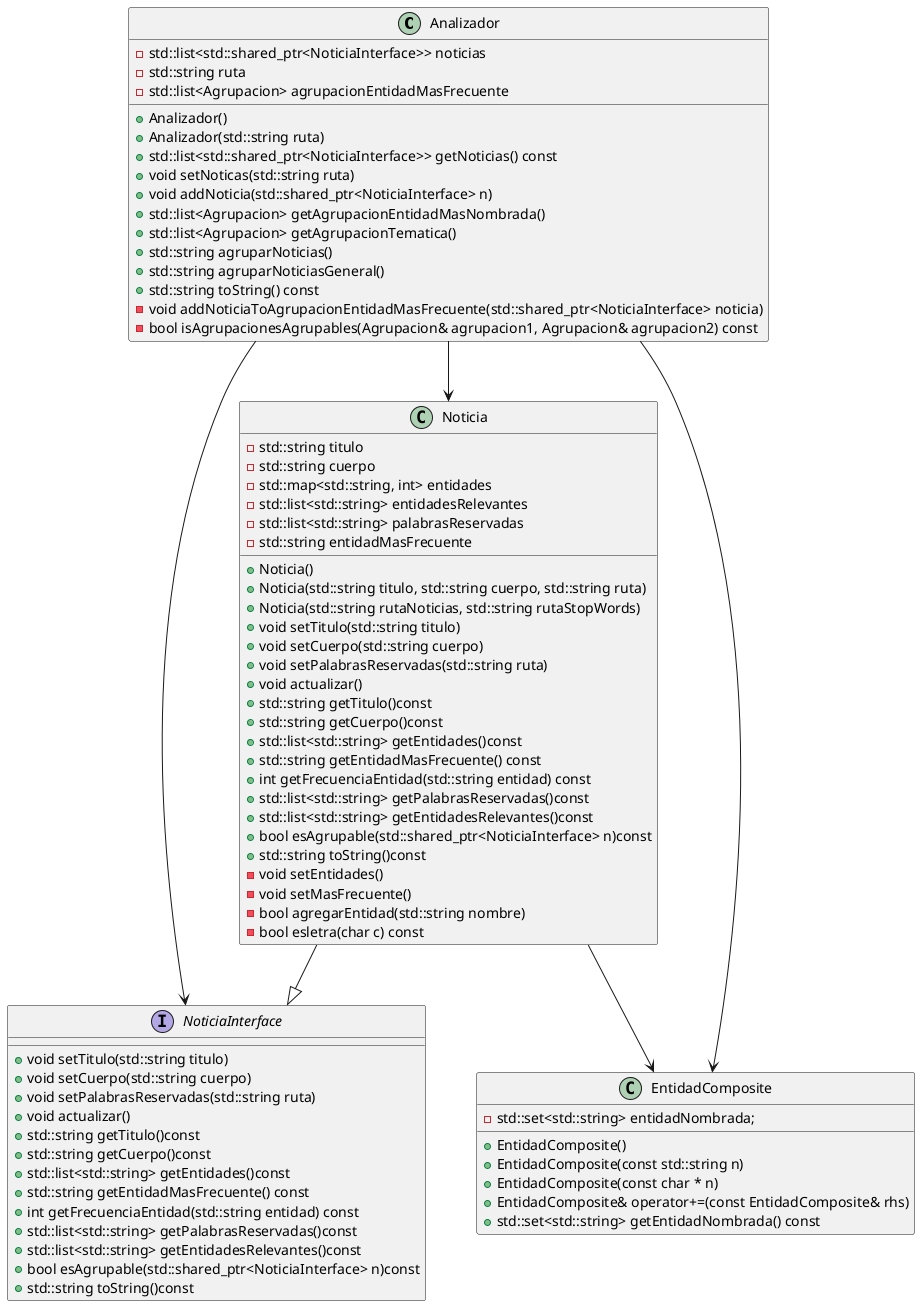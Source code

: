 @startuml
Analizador --> Noticia
Analizador --> NoticiaInterface
Analizador --> EntidadComposite
Noticia --|> NoticiaInterface
Noticia --> EntidadComposite

class Analizador {
    -std::list<std::shared_ptr<NoticiaInterface>> noticias
    -std::string ruta
    -std::list<Agrupacion> agrupacionEntidadMasFrecuente
    +Analizador()
    +Analizador(std::string ruta)
    +std::list<std::shared_ptr<NoticiaInterface>> getNoticias() const
    +void setNoticas(std::string ruta)
    +void addNoticia(std::shared_ptr<NoticiaInterface> n)
    +std::list<Agrupacion> getAgrupacionEntidadMasNombrada()
    +std::list<Agrupacion> getAgrupacionTematica()
    +std::string agruparNoticias()
    +std::string agruparNoticiasGeneral()
    +std::string toString() const
    -void addNoticiaToAgrupacionEntidadMasFrecuente(std::shared_ptr<NoticiaInterface> noticia)
    -bool isAgrupacionesAgrupables(Agrupacion& agrupacion1, Agrupacion& agrupacion2) const
}
interface NoticiaInterface {
    +void setTitulo(std::string titulo)
    +void setCuerpo(std::string cuerpo)
    +void setPalabrasReservadas(std::string ruta)
    +void actualizar()
    +std::string getTitulo()const
    +std::string getCuerpo()const
    +std::list<std::string> getEntidades()const
    +std::string getEntidadMasFrecuente() const
    +int getFrecuenciaEntidad(std::string entidad) const
    +std::list<std::string> getPalabrasReservadas()const
    +std::list<std::string> getEntidadesRelevantes()const
    +bool esAgrupable(std::shared_ptr<NoticiaInterface> n)const
    +std::string toString()const
}
class Noticia {
    -std::string titulo
    -std::string cuerpo
    -std::map<std::string, int> entidades
    -std::list<std::string> entidadesRelevantes
    -std::list<std::string> palabrasReservadas
    -std::string entidadMasFrecuente
    +Noticia()
    +Noticia(std::string titulo, std::string cuerpo, std::string ruta)
    +Noticia(std::string rutaNoticias, std::string rutaStopWords)
    +void setTitulo(std::string titulo)
    +void setCuerpo(std::string cuerpo)
    +void setPalabrasReservadas(std::string ruta)
    +void actualizar()
    +std::string getTitulo()const
    +std::string getCuerpo()const
    +std::list<std::string> getEntidades()const
    +std::string getEntidadMasFrecuente() const
    +int getFrecuenciaEntidad(std::string entidad) const
    +std::list<std::string> getPalabrasReservadas()const
    +std::list<std::string> getEntidadesRelevantes()const
    +bool esAgrupable(std::shared_ptr<NoticiaInterface> n)const
    +std::string toString()const
    -void setEntidades()
    -void setMasFrecuente()
    -bool agregarEntidad(std::string nombre)
    -bool esletra(char c) const
}
class EntidadComposite {
    -std::set<std::string> entidadNombrada;
    +EntidadComposite()
    +EntidadComposite(const std::string n)
    +EntidadComposite(const char * n)
    +EntidadComposite& operator+=(const EntidadComposite& rhs)
    +std::set<std::string> getEntidadNombrada() const
}
@enduml